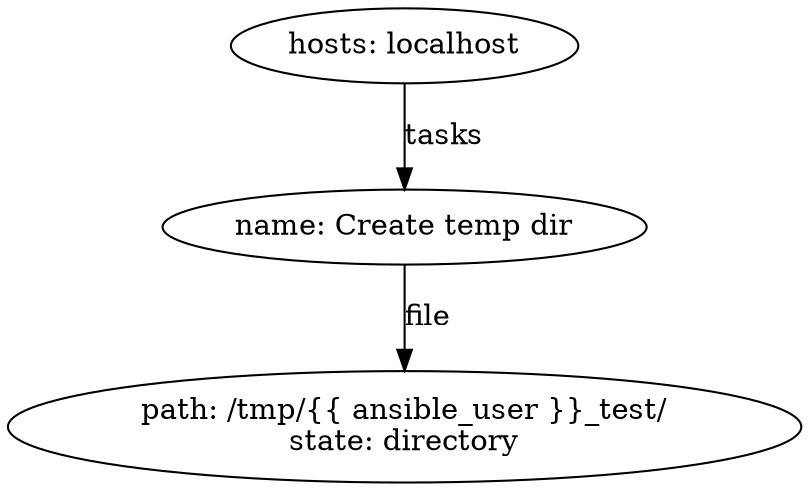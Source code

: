 digraph graphname {
2127 [label="path: /tmp/{{ ansible_user }}_test/\nstate: directory\n"];
2126 [label="name: Create temp dir\n"];
2126 -> 2127 [label="file"];
2125 [label="hosts: localhost\n"];
2125 -> 2126 [label="tasks"];
}
